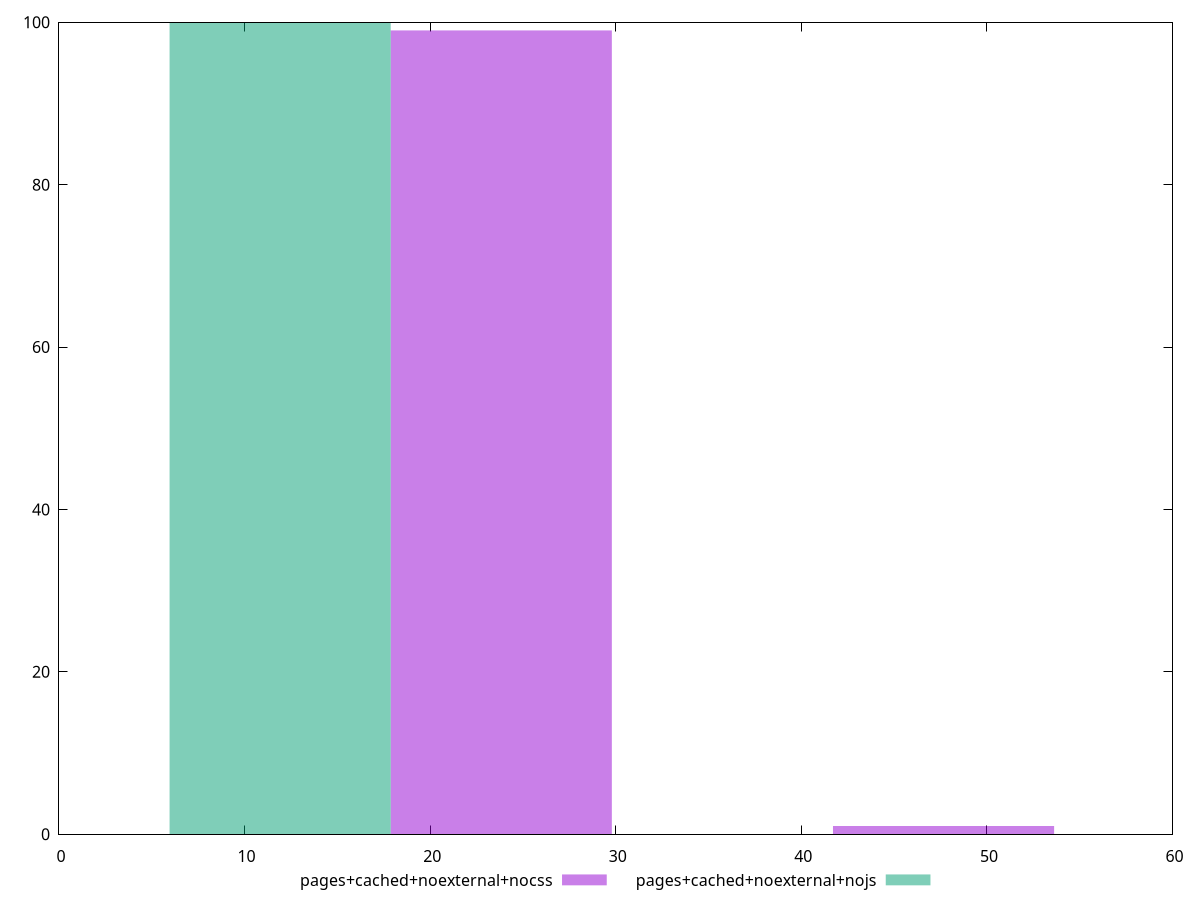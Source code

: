 reset
set terminal svg size 640, 500 enhanced background rgb 'white'
set output "reprap/bootup-time/comparison/histogram/9_vs_10.svg"

$pagesCachedNoexternalNocss <<EOF
23.831620264716054 99
47.66324052943211 1
EOF

$pagesCachedNoexternalNojs <<EOF
11.915810132358027 100
EOF

set key outside below
set boxwidth 11.915810132358027
set yrange [0:100]
set style fill transparent solid 0.5 noborder

plot \
  $pagesCachedNoexternalNocss title "pages+cached+noexternal+nocss" with boxes, \
  $pagesCachedNoexternalNojs title "pages+cached+noexternal+nojs" with boxes, \


reset